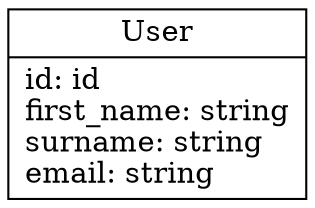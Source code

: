 digraph "Diagram" {
  User [shape="record", label="{User|id: id\lfirst_name: string\lsurname: string\lemail: string\l}"]
}
